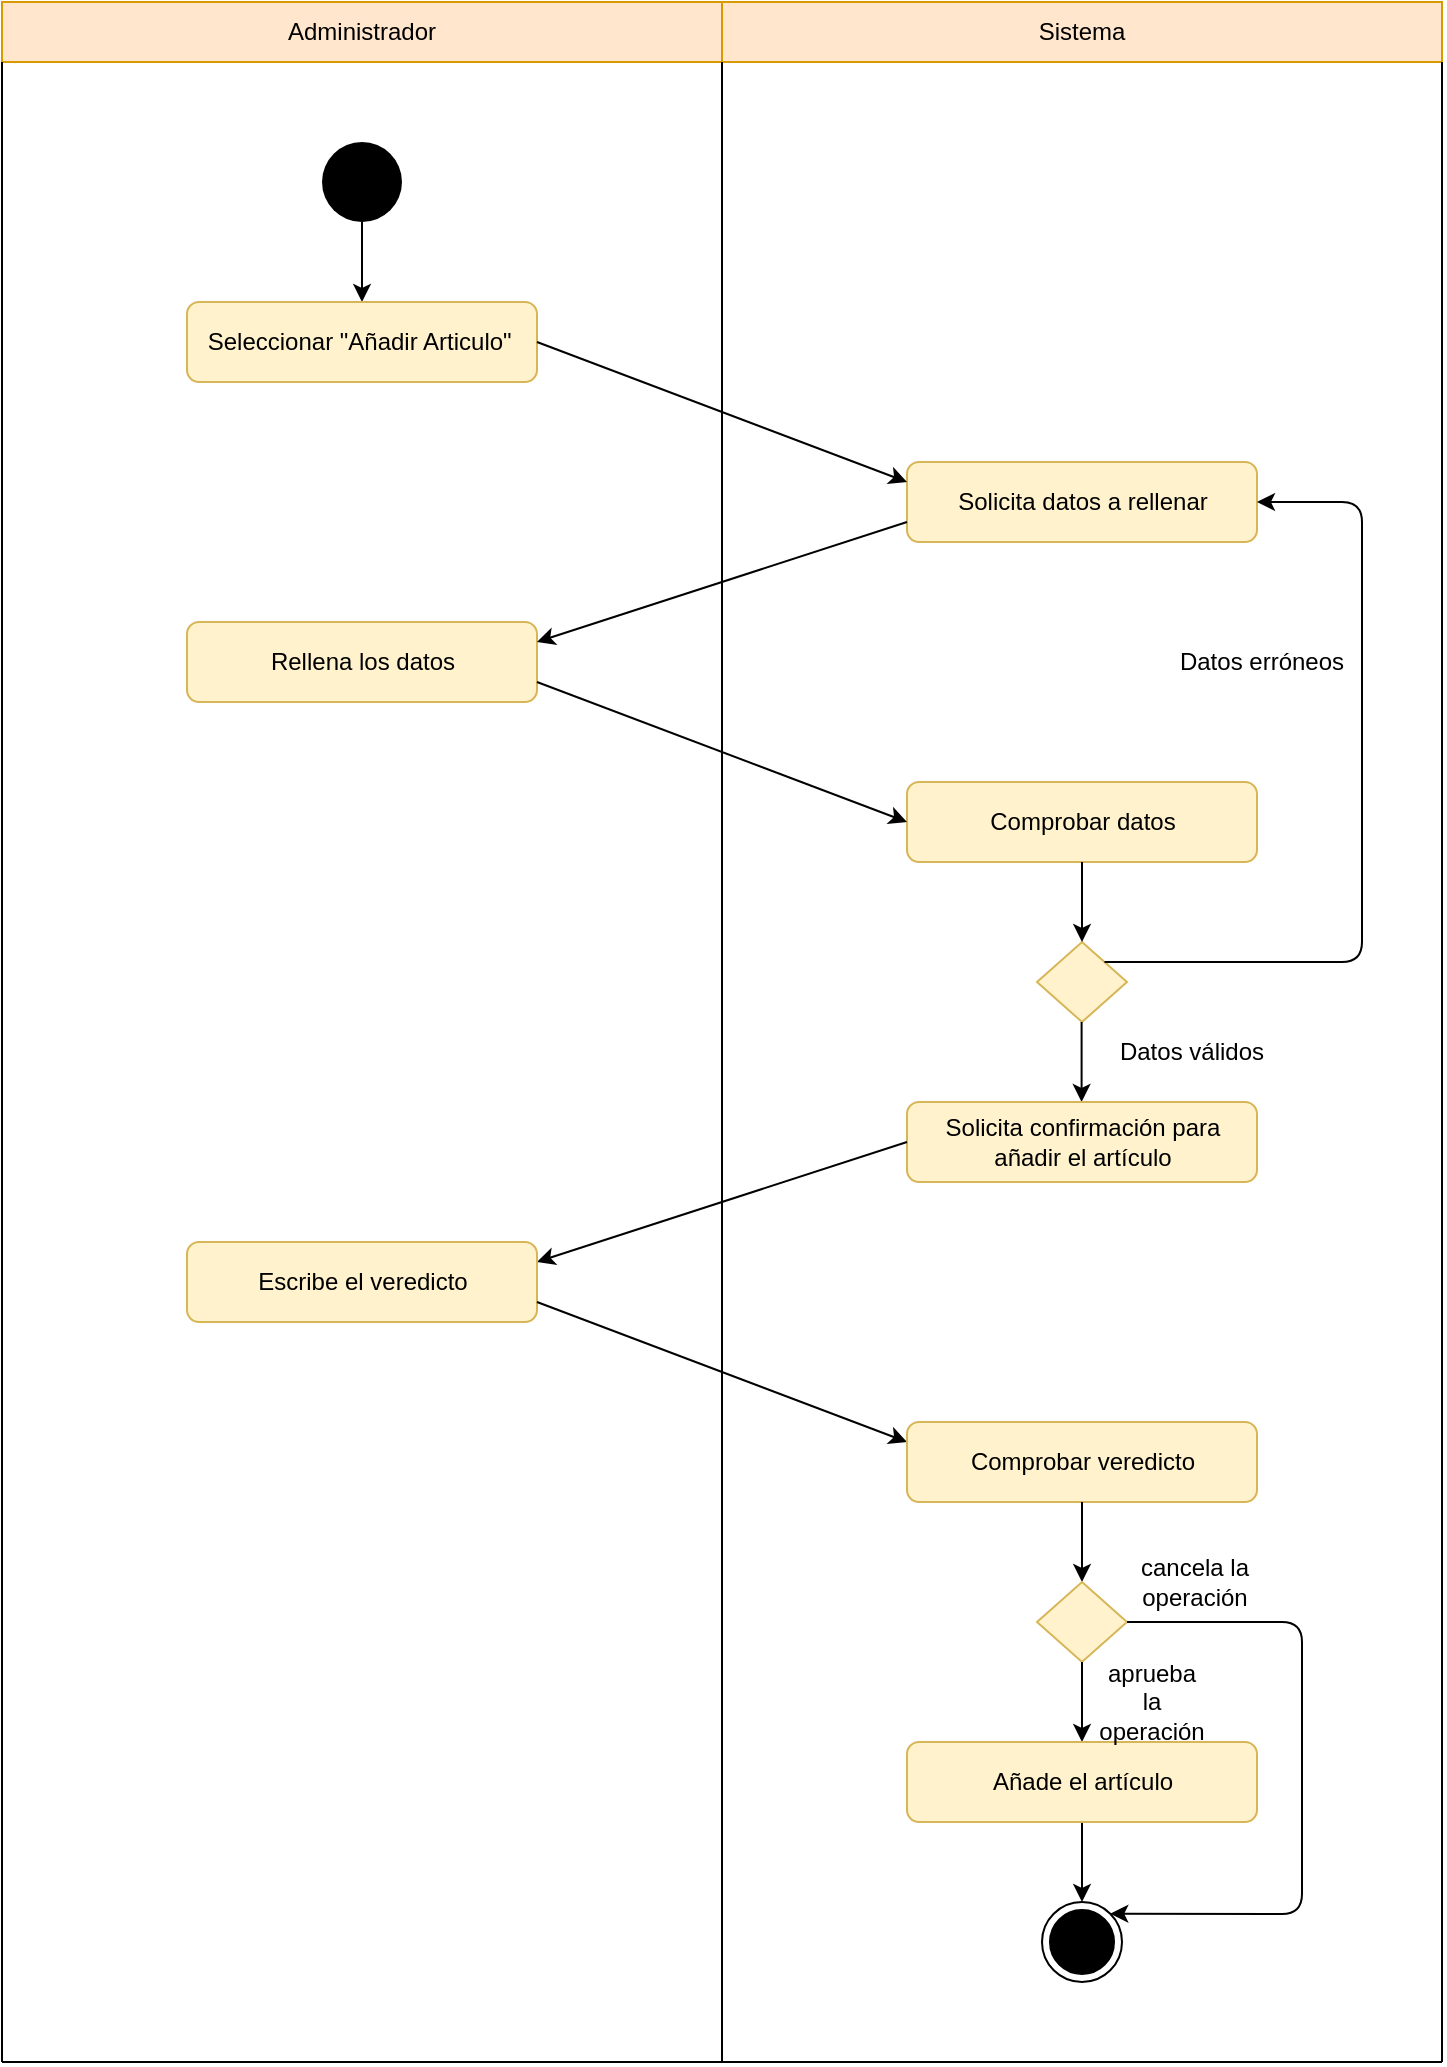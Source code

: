 <mxfile version="13.9.9" type="device"><diagram id="rvlsRQ3El7r9hVqXT3tA" name="Página-1"><mxGraphModel dx="1422" dy="822" grid="1" gridSize="10" guides="1" tooltips="1" connect="1" arrows="1" fold="1" page="1" pageScale="1" pageWidth="827" pageHeight="1169" math="0" shadow="0"><root><mxCell id="0"/><mxCell id="1" parent="0"/><mxCell id="nJhIUsRcLPZBey_ahHI1-2" value="" style="ellipse;fillColor=#000000;strokeColor=none;" parent="1" vertex="1"><mxGeometry x="200" y="120" width="40" height="40" as="geometry"/></mxCell><mxCell id="nJhIUsRcLPZBey_ahHI1-3" value="Administrador" style="rounded=0;whiteSpace=wrap;html=1;fillColor=#ffe6cc;strokeColor=#d79b00;" parent="1" vertex="1"><mxGeometry x="40" y="50" width="360" height="30" as="geometry"/></mxCell><mxCell id="nJhIUsRcLPZBey_ahHI1-4" value="Sistema" style="rounded=0;whiteSpace=wrap;html=1;fillColor=#ffe6cc;strokeColor=#d79b00;" parent="1" vertex="1"><mxGeometry x="400" y="50" width="360" height="30" as="geometry"/></mxCell><mxCell id="nJhIUsRcLPZBey_ahHI1-5" value="" style="endArrow=classic;html=1;exitX=0.5;exitY=1;exitDx=0;exitDy=0;entryX=0.5;entryY=0;entryDx=0;entryDy=0;" parent="1" source="nJhIUsRcLPZBey_ahHI1-2" target="nJhIUsRcLPZBey_ahHI1-9" edge="1"><mxGeometry width="50" height="50" relative="1" as="geometry"><mxPoint x="390" y="240" as="sourcePoint"/><mxPoint x="220" y="190" as="targetPoint"/></mxGeometry></mxCell><mxCell id="nJhIUsRcLPZBey_ahHI1-6" value="" style="endArrow=none;html=1;entryX=0;entryY=1;entryDx=0;entryDy=0;" parent="1" target="nJhIUsRcLPZBey_ahHI1-4" edge="1"><mxGeometry width="50" height="50" relative="1" as="geometry"><mxPoint x="400" y="1080" as="sourcePoint"/><mxPoint x="440" y="290" as="targetPoint"/></mxGeometry></mxCell><mxCell id="nJhIUsRcLPZBey_ahHI1-7" value="" style="endArrow=none;html=1;entryX=0;entryY=1;entryDx=0;entryDy=0;" parent="1" edge="1"><mxGeometry width="50" height="50" relative="1" as="geometry"><mxPoint x="40" y="1080" as="sourcePoint"/><mxPoint x="40.0" y="80" as="targetPoint"/></mxGeometry></mxCell><mxCell id="nJhIUsRcLPZBey_ahHI1-8" value="" style="endArrow=none;html=1;entryX=0;entryY=1;entryDx=0;entryDy=0;" parent="1" edge="1"><mxGeometry width="50" height="50" relative="1" as="geometry"><mxPoint x="760" y="1080" as="sourcePoint"/><mxPoint x="760.0" y="80" as="targetPoint"/></mxGeometry></mxCell><mxCell id="nJhIUsRcLPZBey_ahHI1-9" value="Seleccionar &quot;Añadir Articulo&quot;&amp;nbsp;" style="rounded=1;whiteSpace=wrap;html=1;fillColor=#fff2cc;strokeColor=#d6b656;" parent="1" vertex="1"><mxGeometry x="132.5" y="200" width="175" height="40" as="geometry"/></mxCell><mxCell id="nJhIUsRcLPZBey_ahHI1-10" value="Solicita datos a rellenar" style="rounded=1;whiteSpace=wrap;html=1;fillColor=#fff2cc;strokeColor=#d6b656;" parent="1" vertex="1"><mxGeometry x="492.5" y="280" width="175" height="40" as="geometry"/></mxCell><mxCell id="nJhIUsRcLPZBey_ahHI1-11" value="" style="endArrow=classic;html=1;exitX=1;exitY=0.5;exitDx=0;exitDy=0;entryX=0;entryY=0.25;entryDx=0;entryDy=0;" parent="1" source="nJhIUsRcLPZBey_ahHI1-9" target="nJhIUsRcLPZBey_ahHI1-10" edge="1"><mxGeometry width="50" height="50" relative="1" as="geometry"><mxPoint x="390" y="330" as="sourcePoint"/><mxPoint x="440" y="280" as="targetPoint"/></mxGeometry></mxCell><mxCell id="nJhIUsRcLPZBey_ahHI1-12" value="Rellena los datos" style="rounded=1;whiteSpace=wrap;html=1;fillColor=#fff2cc;strokeColor=#d6b656;" parent="1" vertex="1"><mxGeometry x="132.5" y="360" width="175" height="40" as="geometry"/></mxCell><mxCell id="nJhIUsRcLPZBey_ahHI1-13" value="" style="endArrow=classic;html=1;entryX=1;entryY=0.25;entryDx=0;entryDy=0;exitX=0;exitY=0.75;exitDx=0;exitDy=0;" parent="1" source="nJhIUsRcLPZBey_ahHI1-10" target="nJhIUsRcLPZBey_ahHI1-12" edge="1"><mxGeometry width="50" height="50" relative="1" as="geometry"><mxPoint x="380" y="330" as="sourcePoint"/><mxPoint x="430" y="280" as="targetPoint"/></mxGeometry></mxCell><mxCell id="nJhIUsRcLPZBey_ahHI1-15" value="Comprobar datos" style="rounded=1;whiteSpace=wrap;html=1;fillColor=#fff2cc;strokeColor=#d6b656;" parent="1" vertex="1"><mxGeometry x="492.5" y="440" width="175" height="40" as="geometry"/></mxCell><mxCell id="nJhIUsRcLPZBey_ahHI1-18" value="" style="endArrow=classic;html=1;exitX=1;exitY=0.5;exitDx=0;exitDy=0;entryX=0;entryY=0.5;entryDx=0;entryDy=0;" parent="1" target="nJhIUsRcLPZBey_ahHI1-15" edge="1"><mxGeometry width="50" height="50" relative="1" as="geometry"><mxPoint x="307.5" y="390" as="sourcePoint"/><mxPoint x="492.5" y="460" as="targetPoint"/></mxGeometry></mxCell><mxCell id="nJhIUsRcLPZBey_ahHI1-19" value="" style="rhombus;whiteSpace=wrap;html=1;fillColor=#fff2cc;strokeColor=#d6b656;" parent="1" vertex="1"><mxGeometry x="557.5" y="520" width="45" height="40" as="geometry"/></mxCell><mxCell id="nJhIUsRcLPZBey_ahHI1-20" value="" style="endArrow=classic;html=1;exitX=0.5;exitY=1;exitDx=0;exitDy=0;entryX=0.5;entryY=0;entryDx=0;entryDy=0;" parent="1" source="nJhIUsRcLPZBey_ahHI1-15" target="nJhIUsRcLPZBey_ahHI1-19" edge="1"><mxGeometry width="50" height="50" relative="1" as="geometry"><mxPoint x="317.5" y="400" as="sourcePoint"/><mxPoint x="502.5" y="470" as="targetPoint"/></mxGeometry></mxCell><mxCell id="nJhIUsRcLPZBey_ahHI1-22" value="" style="endArrow=classic;html=1;exitX=1;exitY=0;exitDx=0;exitDy=0;entryX=1;entryY=0.5;entryDx=0;entryDy=0;startArrow=none;startFill=0;endFill=1;" parent="1" source="nJhIUsRcLPZBey_ahHI1-19" target="nJhIUsRcLPZBey_ahHI1-10" edge="1"><mxGeometry width="50" height="50" relative="1" as="geometry"><mxPoint x="400" y="380" as="sourcePoint"/><mxPoint x="720" y="300" as="targetPoint"/><Array as="points"><mxPoint x="720" y="530"/><mxPoint x="720" y="300"/></Array></mxGeometry></mxCell><mxCell id="nJhIUsRcLPZBey_ahHI1-23" value="Datos erróneos" style="text;html=1;strokeColor=none;fillColor=none;align=center;verticalAlign=middle;whiteSpace=wrap;rounded=0;" parent="1" vertex="1"><mxGeometry x="620" y="370" width="100" height="20" as="geometry"/></mxCell><mxCell id="nJhIUsRcLPZBey_ahHI1-24" value="" style="endArrow=classic;html=1;exitX=0.5;exitY=1;exitDx=0;exitDy=0;entryX=0.5;entryY=0;entryDx=0;entryDy=0;" parent="1" edge="1"><mxGeometry width="50" height="50" relative="1" as="geometry"><mxPoint x="579.8" y="560" as="sourcePoint"/><mxPoint x="579.8" y="600" as="targetPoint"/></mxGeometry></mxCell><mxCell id="nJhIUsRcLPZBey_ahHI1-26" value="Datos válidos" style="text;html=1;strokeColor=none;fillColor=none;align=center;verticalAlign=middle;whiteSpace=wrap;rounded=0;" parent="1" vertex="1"><mxGeometry x="580" y="565" width="110" height="20" as="geometry"/></mxCell><mxCell id="nJhIUsRcLPZBey_ahHI1-44" value="" style="ellipse;html=1;shape=endState;fillColor=#000000;strokeColor=#000000;" parent="1" vertex="1"><mxGeometry x="560" y="1000" width="40" height="40" as="geometry"/></mxCell><mxCell id="nJhIUsRcLPZBey_ahHI1-47" value="Solicita confirmación para añadir el artículo" style="rounded=1;whiteSpace=wrap;html=1;fillColor=#fff2cc;strokeColor=#d6b656;" parent="1" vertex="1"><mxGeometry x="492.5" y="600" width="175" height="40" as="geometry"/></mxCell><mxCell id="nJhIUsRcLPZBey_ahHI1-49" value="" style="endArrow=classic;html=1;" parent="1" edge="1"><mxGeometry width="50" height="50" relative="1" as="geometry"><mxPoint x="580" y="960" as="sourcePoint"/><mxPoint x="580" y="1000" as="targetPoint"/></mxGeometry></mxCell><mxCell id="nJhIUsRcLPZBey_ahHI1-51" value="" style="endArrow=none;html=1;" parent="1" edge="1"><mxGeometry width="50" height="50" relative="1" as="geometry"><mxPoint x="40" y="1080" as="sourcePoint"/><mxPoint x="760" y="1080" as="targetPoint"/></mxGeometry></mxCell><mxCell id="uUGCrS8_i-rH09PSJ8-E-1" value="" style="endArrow=classic;html=1;entryX=1;entryY=0.25;entryDx=0;entryDy=0;exitX=0;exitY=0.75;exitDx=0;exitDy=0;" parent="1" edge="1"><mxGeometry width="50" height="50" relative="1" as="geometry"><mxPoint x="492.5" y="620" as="sourcePoint"/><mxPoint x="307.5" y="680" as="targetPoint"/></mxGeometry></mxCell><mxCell id="uUGCrS8_i-rH09PSJ8-E-2" value="Escribe el veredicto" style="rounded=1;whiteSpace=wrap;html=1;fillColor=#fff2cc;strokeColor=#d6b656;" parent="1" vertex="1"><mxGeometry x="132.5" y="670" width="175" height="40" as="geometry"/></mxCell><mxCell id="uUGCrS8_i-rH09PSJ8-E-3" value="" style="endArrow=classic;html=1;exitX=1;exitY=0.5;exitDx=0;exitDy=0;entryX=0;entryY=0.5;entryDx=0;entryDy=0;" parent="1" edge="1"><mxGeometry width="50" height="50" relative="1" as="geometry"><mxPoint x="307.5" y="700" as="sourcePoint"/><mxPoint x="492.5" y="770" as="targetPoint"/></mxGeometry></mxCell><mxCell id="uUGCrS8_i-rH09PSJ8-E-4" value="Comprobar veredicto" style="rounded=1;whiteSpace=wrap;html=1;fillColor=#fff2cc;strokeColor=#d6b656;" parent="1" vertex="1"><mxGeometry x="492.5" y="760" width="175" height="40" as="geometry"/></mxCell><mxCell id="uUGCrS8_i-rH09PSJ8-E-9" value="" style="endArrow=classic;html=1;exitX=0.5;exitY=1;exitDx=0;exitDy=0;" parent="1" edge="1"><mxGeometry width="50" height="50" relative="1" as="geometry"><mxPoint x="580" y="800" as="sourcePoint"/><mxPoint x="580" y="840" as="targetPoint"/></mxGeometry></mxCell><mxCell id="uUGCrS8_i-rH09PSJ8-E-10" value="" style="rhombus;whiteSpace=wrap;html=1;fillColor=#fff2cc;strokeColor=#d6b656;" parent="1" vertex="1"><mxGeometry x="557.5" y="840" width="45" height="40" as="geometry"/></mxCell><mxCell id="uUGCrS8_i-rH09PSJ8-E-11" value="" style="endArrow=classic;html=1;entryX=0.5;entryY=0;entryDx=0;entryDy=0;exitX=0.5;exitY=1;exitDx=0;exitDy=0;" parent="1" source="uUGCrS8_i-rH09PSJ8-E-10" edge="1"><mxGeometry width="50" height="50" relative="1" as="geometry"><mxPoint x="580" y="890" as="sourcePoint"/><mxPoint x="580" y="920" as="targetPoint"/></mxGeometry></mxCell><mxCell id="uUGCrS8_i-rH09PSJ8-E-12" value="Añade el artículo" style="rounded=1;whiteSpace=wrap;html=1;fillColor=#fff2cc;strokeColor=#d6b656;" parent="1" vertex="1"><mxGeometry x="492.5" y="920" width="175" height="40" as="geometry"/></mxCell><mxCell id="uUGCrS8_i-rH09PSJ8-E-13" value="aprueba la operación" style="text;html=1;strokeColor=none;fillColor=none;align=center;verticalAlign=middle;whiteSpace=wrap;rounded=0;" parent="1" vertex="1"><mxGeometry x="590" y="890" width="50" height="20" as="geometry"/></mxCell><mxCell id="uUGCrS8_i-rH09PSJ8-E-14" value="" style="endArrow=classic;html=1;exitX=1;exitY=0.5;exitDx=0;exitDy=0;entryX=1;entryY=0;entryDx=0;entryDy=0;" parent="1" source="uUGCrS8_i-rH09PSJ8-E-10" target="nJhIUsRcLPZBey_ahHI1-44" edge="1"><mxGeometry width="50" height="50" relative="1" as="geometry"><mxPoint x="550" y="1070" as="sourcePoint"/><mxPoint x="600" y="1020" as="targetPoint"/><Array as="points"><mxPoint x="690" y="860"/><mxPoint x="690" y="1006"/></Array></mxGeometry></mxCell><mxCell id="uUGCrS8_i-rH09PSJ8-E-15" value="cancela la&lt;br&gt;operación" style="text;html=1;strokeColor=none;fillColor=none;align=center;verticalAlign=middle;whiteSpace=wrap;rounded=0;" parent="1" vertex="1"><mxGeometry x="605" y="830" width="62.5" height="20" as="geometry"/></mxCell></root></mxGraphModel></diagram></mxfile>